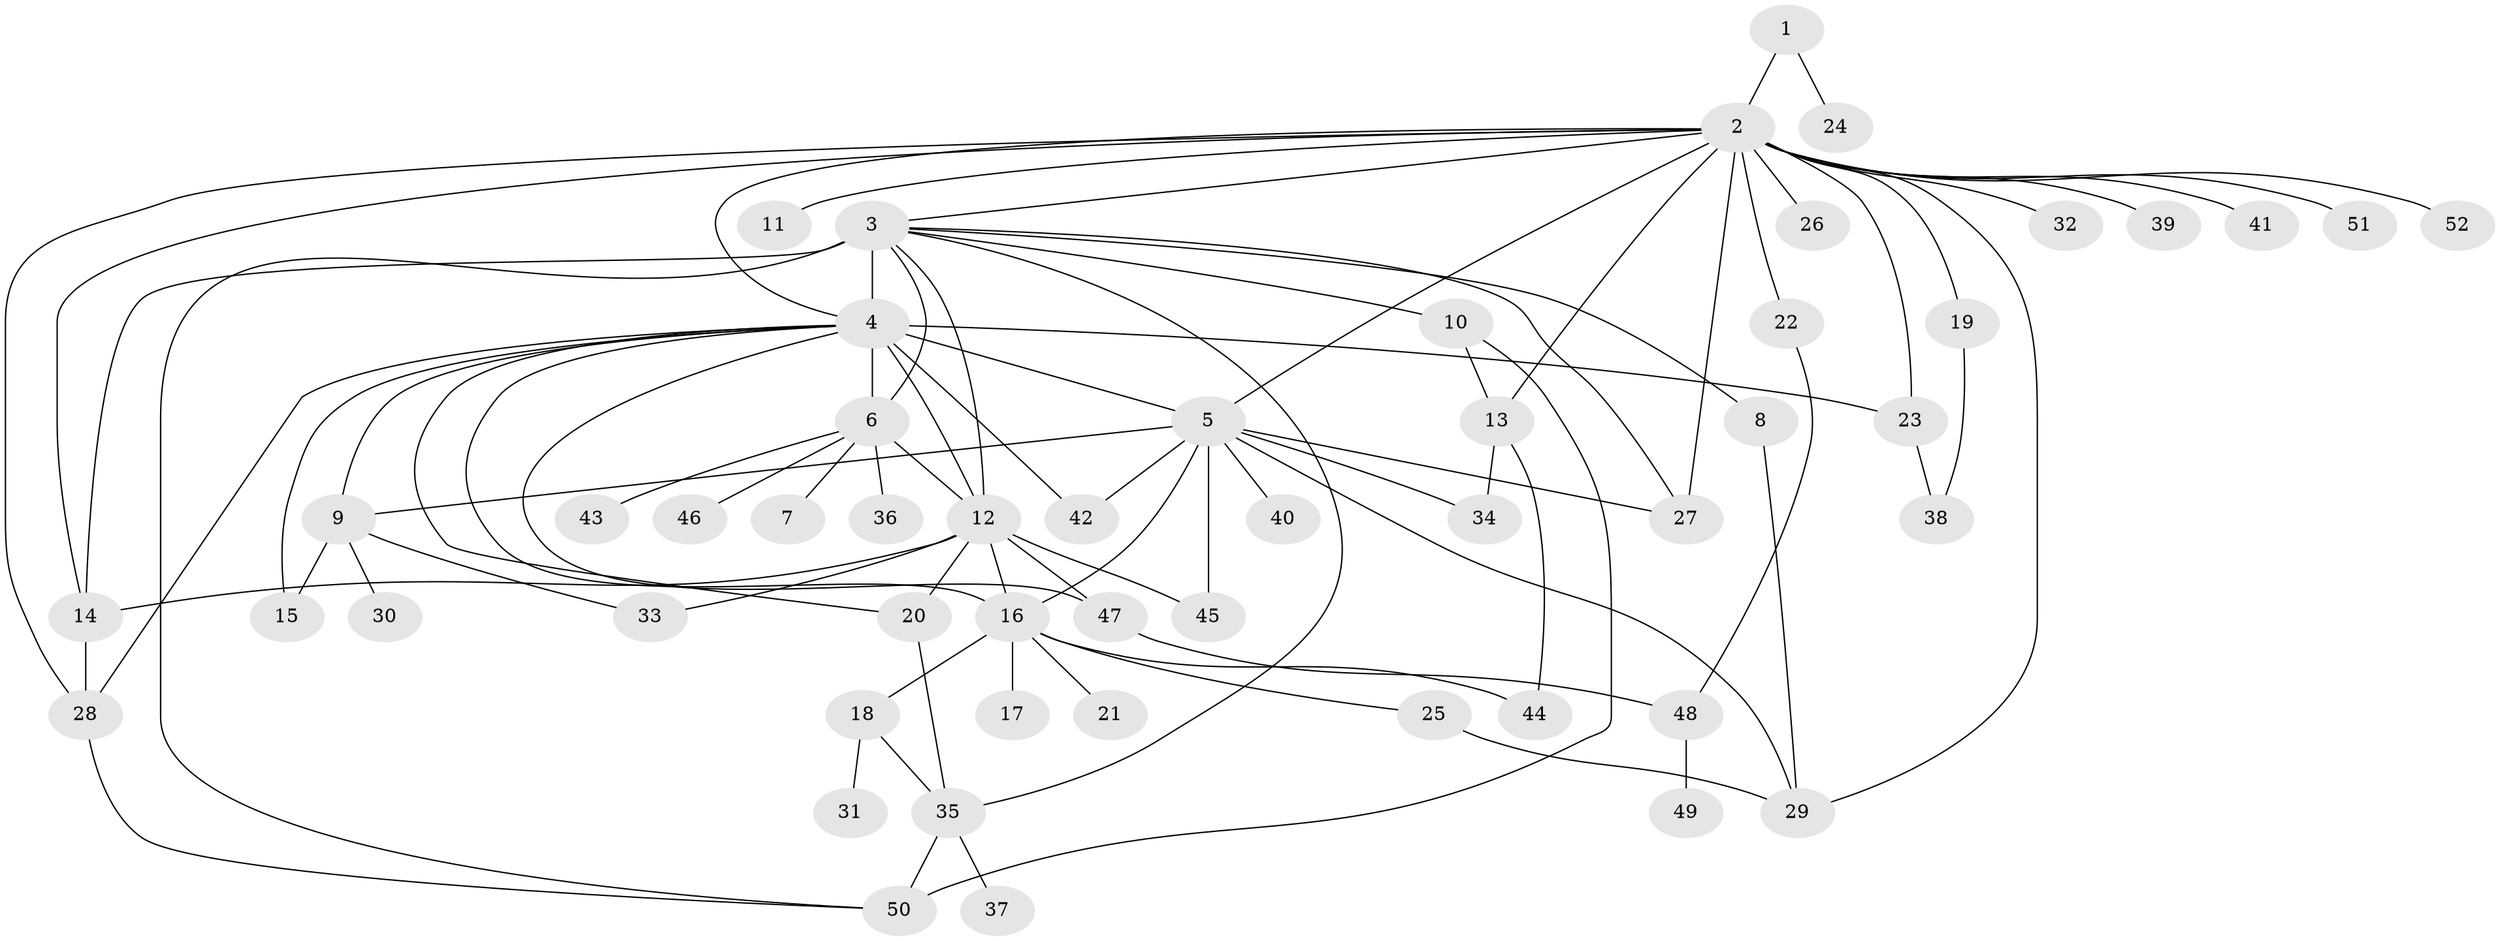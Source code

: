// original degree distribution, {3: 0.1553398058252427, 22: 0.009708737864077669, 27: 0.009708737864077669, 2: 0.18446601941747573, 12: 0.009708737864077669, 8: 0.019417475728155338, 1: 0.46601941747572817, 7: 0.019417475728155338, 5: 0.04854368932038835, 10: 0.009708737864077669, 4: 0.05825242718446602, 6: 0.009708737864077669}
// Generated by graph-tools (version 1.1) at 2025/35/03/09/25 02:35:41]
// undirected, 52 vertices, 85 edges
graph export_dot {
graph [start="1"]
  node [color=gray90,style=filled];
  1;
  2;
  3;
  4;
  5;
  6;
  7;
  8;
  9;
  10;
  11;
  12;
  13;
  14;
  15;
  16;
  17;
  18;
  19;
  20;
  21;
  22;
  23;
  24;
  25;
  26;
  27;
  28;
  29;
  30;
  31;
  32;
  33;
  34;
  35;
  36;
  37;
  38;
  39;
  40;
  41;
  42;
  43;
  44;
  45;
  46;
  47;
  48;
  49;
  50;
  51;
  52;
  1 -- 2 [weight=1.0];
  1 -- 24 [weight=1.0];
  2 -- 3 [weight=1.0];
  2 -- 4 [weight=1.0];
  2 -- 5 [weight=1.0];
  2 -- 11 [weight=1.0];
  2 -- 13 [weight=1.0];
  2 -- 14 [weight=2.0];
  2 -- 19 [weight=1.0];
  2 -- 22 [weight=1.0];
  2 -- 23 [weight=1.0];
  2 -- 26 [weight=1.0];
  2 -- 27 [weight=1.0];
  2 -- 28 [weight=1.0];
  2 -- 29 [weight=1.0];
  2 -- 32 [weight=1.0];
  2 -- 39 [weight=1.0];
  2 -- 41 [weight=1.0];
  2 -- 51 [weight=1.0];
  2 -- 52 [weight=1.0];
  3 -- 4 [weight=16.0];
  3 -- 6 [weight=1.0];
  3 -- 8 [weight=1.0];
  3 -- 10 [weight=1.0];
  3 -- 12 [weight=1.0];
  3 -- 14 [weight=1.0];
  3 -- 27 [weight=1.0];
  3 -- 35 [weight=1.0];
  3 -- 50 [weight=1.0];
  4 -- 5 [weight=1.0];
  4 -- 6 [weight=1.0];
  4 -- 9 [weight=2.0];
  4 -- 12 [weight=1.0];
  4 -- 15 [weight=1.0];
  4 -- 16 [weight=1.0];
  4 -- 20 [weight=1.0];
  4 -- 23 [weight=1.0];
  4 -- 28 [weight=1.0];
  4 -- 42 [weight=1.0];
  4 -- 47 [weight=1.0];
  5 -- 9 [weight=1.0];
  5 -- 16 [weight=1.0];
  5 -- 27 [weight=1.0];
  5 -- 29 [weight=1.0];
  5 -- 34 [weight=1.0];
  5 -- 40 [weight=1.0];
  5 -- 42 [weight=1.0];
  5 -- 45 [weight=2.0];
  6 -- 7 [weight=1.0];
  6 -- 12 [weight=1.0];
  6 -- 36 [weight=1.0];
  6 -- 43 [weight=1.0];
  6 -- 46 [weight=1.0];
  8 -- 29 [weight=1.0];
  9 -- 15 [weight=1.0];
  9 -- 30 [weight=1.0];
  9 -- 33 [weight=1.0];
  10 -- 13 [weight=1.0];
  10 -- 50 [weight=2.0];
  12 -- 14 [weight=1.0];
  12 -- 16 [weight=1.0];
  12 -- 20 [weight=1.0];
  12 -- 33 [weight=1.0];
  12 -- 45 [weight=1.0];
  12 -- 47 [weight=1.0];
  13 -- 34 [weight=1.0];
  13 -- 44 [weight=1.0];
  14 -- 28 [weight=1.0];
  16 -- 17 [weight=1.0];
  16 -- 18 [weight=1.0];
  16 -- 21 [weight=1.0];
  16 -- 25 [weight=1.0];
  16 -- 44 [weight=1.0];
  18 -- 31 [weight=1.0];
  18 -- 35 [weight=1.0];
  19 -- 38 [weight=1.0];
  20 -- 35 [weight=1.0];
  22 -- 48 [weight=1.0];
  23 -- 38 [weight=1.0];
  25 -- 29 [weight=1.0];
  28 -- 50 [weight=1.0];
  35 -- 37 [weight=1.0];
  35 -- 50 [weight=1.0];
  47 -- 48 [weight=1.0];
  48 -- 49 [weight=1.0];
}
